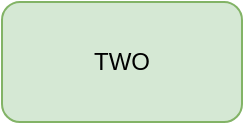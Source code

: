 <mxfile>
    <diagram id="3228e29e-7158-1315-38df-8450db1d8a1d" name="Page-1">
        <mxGraphModel dx="1184" dy="1151" grid="1" gridSize="10" guides="1" tooltips="1" connect="1" arrows="1" fold="1" page="1" pageScale="1" pageWidth="1169" pageHeight="827" background="#ffffff" math="0" shadow="0">
            <root>
                <mxCell id="0"/>
                <mxCell id="1" parent="0"/>
                <mxCell id="21540" value="TWO" style="rounded=1;whiteSpace=wrap;html=1;fillColor=#d5e8d4;strokeColor=#82b366;" vertex="1" parent="1">
                    <mxGeometry x="10" y="10" width="120" height="60" as="geometry"/>
                </mxCell>
            </root>
        </mxGraphModel>
    </diagram>
</mxfile>